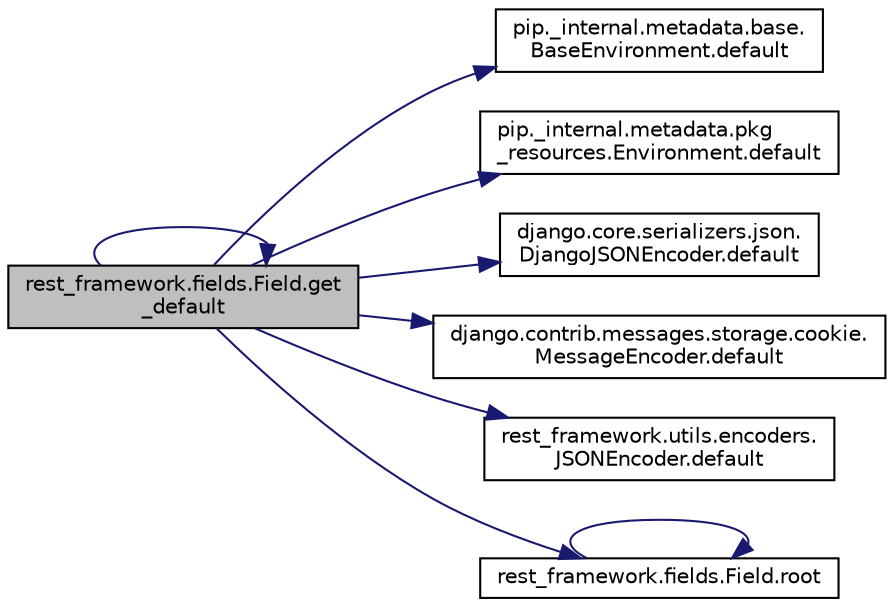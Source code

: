 digraph "rest_framework.fields.Field.get_default"
{
 // LATEX_PDF_SIZE
  edge [fontname="Helvetica",fontsize="10",labelfontname="Helvetica",labelfontsize="10"];
  node [fontname="Helvetica",fontsize="10",shape=record];
  rankdir="LR";
  Node1 [label="rest_framework.fields.Field.get\l_default",height=0.2,width=0.4,color="black", fillcolor="grey75", style="filled", fontcolor="black",tooltip=" "];
  Node1 -> Node2 [color="midnightblue",fontsize="10",style="solid",fontname="Helvetica"];
  Node2 [label="pip._internal.metadata.base.\lBaseEnvironment.default",height=0.2,width=0.4,color="black", fillcolor="white", style="filled",URL="$df/d5d/classpip_1_1__internal_1_1metadata_1_1base_1_1_base_environment.html#aeb459d4ba734c39de0a759ac6dc8ab1c",tooltip=" "];
  Node1 -> Node3 [color="midnightblue",fontsize="10",style="solid",fontname="Helvetica"];
  Node3 [label="pip._internal.metadata.pkg\l_resources.Environment.default",height=0.2,width=0.4,color="black", fillcolor="white", style="filled",URL="$dc/dc3/classpip_1_1__internal_1_1metadata_1_1pkg__resources_1_1_environment.html#a9a8dc37ac2070a7534dc2db018f98e90",tooltip=" "];
  Node1 -> Node4 [color="midnightblue",fontsize="10",style="solid",fontname="Helvetica"];
  Node4 [label="django.core.serializers.json.\lDjangoJSONEncoder.default",height=0.2,width=0.4,color="black", fillcolor="white", style="filled",URL="$d5/d4a/classdjango_1_1core_1_1serializers_1_1json_1_1_django_j_s_o_n_encoder.html#af8357b876eafa2bceaa034dfe19a4243",tooltip=" "];
  Node1 -> Node5 [color="midnightblue",fontsize="10",style="solid",fontname="Helvetica"];
  Node5 [label="django.contrib.messages.storage.cookie.\lMessageEncoder.default",height=0.2,width=0.4,color="black", fillcolor="white", style="filled",URL="$d5/d49/classdjango_1_1contrib_1_1messages_1_1storage_1_1cookie_1_1_message_encoder.html#aec6d7e0564bb099aed7808b68ff9297a",tooltip=" "];
  Node1 -> Node6 [color="midnightblue",fontsize="10",style="solid",fontname="Helvetica"];
  Node6 [label="rest_framework.utils.encoders.\lJSONEncoder.default",height=0.2,width=0.4,color="black", fillcolor="white", style="filled",URL="$df/ddf/classrest__framework_1_1utils_1_1encoders_1_1_j_s_o_n_encoder.html#a46fa2b4fbc9719959e40aaffddc1cb06",tooltip=" "];
  Node1 -> Node1 [color="midnightblue",fontsize="10",style="solid",fontname="Helvetica"];
  Node1 -> Node7 [color="midnightblue",fontsize="10",style="solid",fontname="Helvetica"];
  Node7 [label="rest_framework.fields.Field.root",height=0.2,width=0.4,color="black", fillcolor="white", style="filled",URL="$d9/d53/classrest__framework_1_1fields_1_1_field.html#a266415cbd632ae76dee42f9ee139745b",tooltip=" "];
  Node7 -> Node7 [color="midnightblue",fontsize="10",style="solid",fontname="Helvetica"];
}

